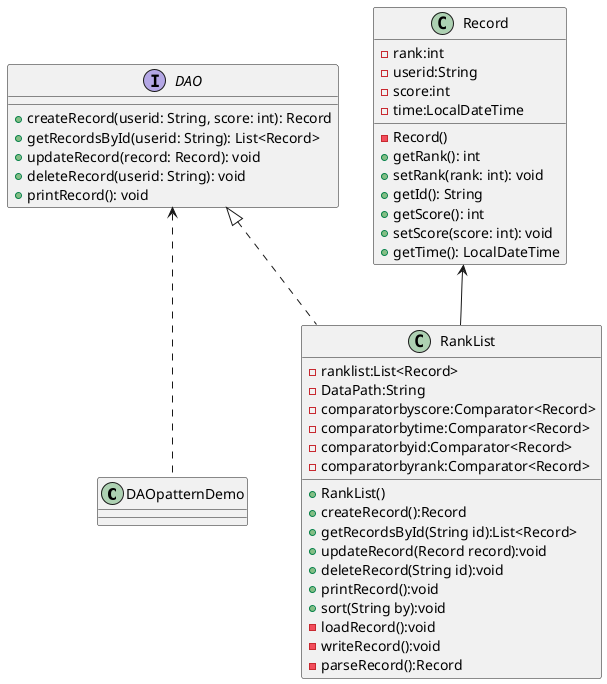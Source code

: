 @startuml
'https://plantuml.com/class-diagram

class DAOpatternDemo
{
}

interface DAO
{
  +createRecord(userid: String, score: int): Record
    +getRecordsById(userid: String): List<Record>
    +updateRecord(record: Record): void
    +deleteRecord(userid: String): void
    +printRecord(): void
}

class RankList implements DAO
{
-ranklist:List<Record>
+RankList()
- DataPath:String
- comparatorbyscore:Comparator<Record>
- comparatorbytime:Comparator<Record>
- comparatorbyid:Comparator<Record>
- comparatorbyrank:Comparator<Record>

+createRecord():Record
+getRecordsById(String id):List<Record>
+updateRecord(Record record):void
+deleteRecord(String id):void
+printRecord():void
+sort(String by):void
-loadRecord():void
-writeRecord():void
-parseRecord():Record
}

class Record
{
    -rank:int
    - userid:String
    - score:int
    -time:LocalDateTime
    -Record()
    +getRank(): int
    +setRank(rank: int): void
    +getId(): String
    +getScore(): int
    +setScore(score: int): void
    +getTime(): LocalDateTime
}
DAO<.. DAOpatternDemo
 Record<-- RankList
@enduml